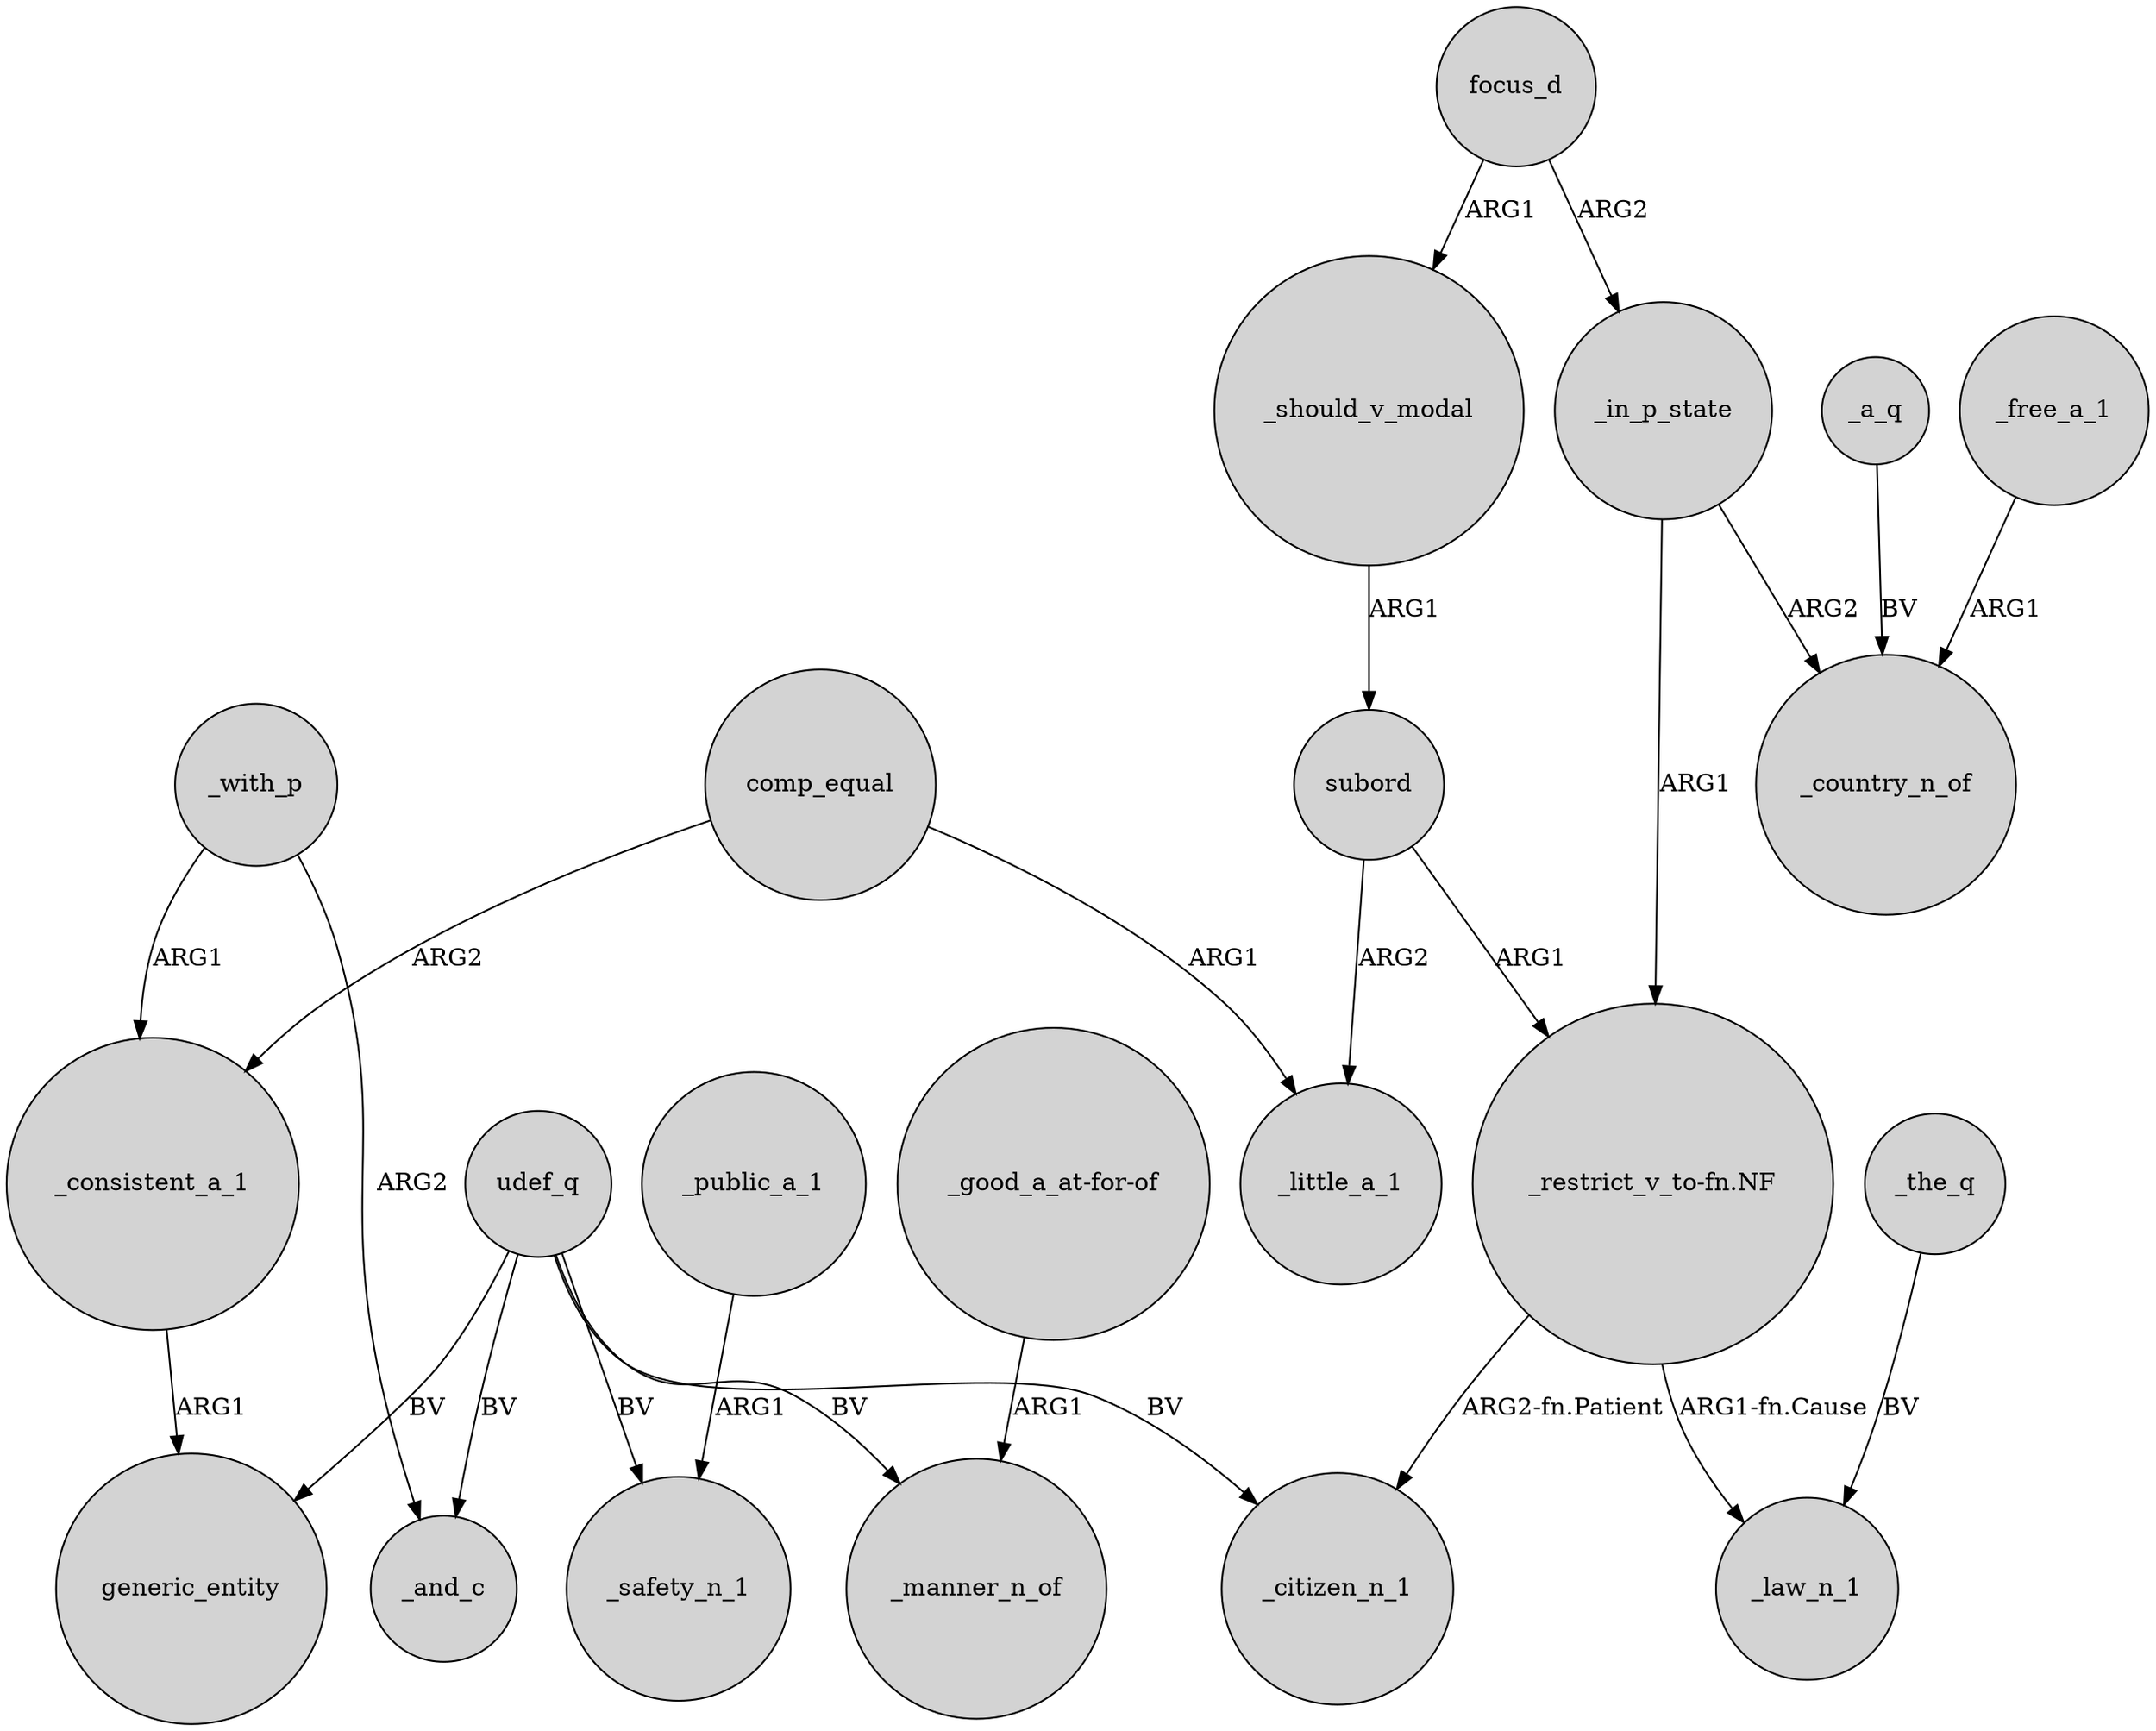 digraph {
	node [shape=circle style=filled]
	_consistent_a_1 -> generic_entity [label=ARG1]
	_with_p -> _and_c [label=ARG2]
	subord -> _little_a_1 [label=ARG2]
	_with_p -> _consistent_a_1 [label=ARG1]
	udef_q -> generic_entity [label=BV]
	_in_p_state -> _country_n_of [label=ARG2]
	subord -> "_restrict_v_to-fn.NF" [label=ARG1]
	comp_equal -> _little_a_1 [label=ARG1]
	focus_d -> _in_p_state [label=ARG2]
	_free_a_1 -> _country_n_of [label=ARG1]
	_public_a_1 -> _safety_n_1 [label=ARG1]
	"_good_a_at-for-of" -> _manner_n_of [label=ARG1]
	focus_d -> _should_v_modal [label=ARG1]
	_a_q -> _country_n_of [label=BV]
	_the_q -> _law_n_1 [label=BV]
	udef_q -> _safety_n_1 [label=BV]
	comp_equal -> _consistent_a_1 [label=ARG2]
	"_restrict_v_to-fn.NF" -> _law_n_1 [label="ARG1-fn.Cause"]
	"_restrict_v_to-fn.NF" -> _citizen_n_1 [label="ARG2-fn.Patient"]
	udef_q -> _manner_n_of [label=BV]
	udef_q -> _citizen_n_1 [label=BV]
	udef_q -> _and_c [label=BV]
	_in_p_state -> "_restrict_v_to-fn.NF" [label=ARG1]
	_should_v_modal -> subord [label=ARG1]
}
